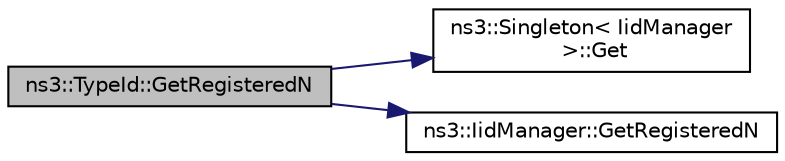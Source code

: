 digraph "ns3::TypeId::GetRegisteredN"
{
 // LATEX_PDF_SIZE
  edge [fontname="Helvetica",fontsize="10",labelfontname="Helvetica",labelfontsize="10"];
  node [fontname="Helvetica",fontsize="10",shape=record];
  rankdir="LR";
  Node1 [label="ns3::TypeId::GetRegisteredN",height=0.2,width=0.4,color="black", fillcolor="grey75", style="filled", fontcolor="black",tooltip="Get the number of registered TypeIds."];
  Node1 -> Node2 [color="midnightblue",fontsize="10",style="solid",fontname="Helvetica"];
  Node2 [label="ns3::Singleton\< IidManager\l \>::Get",height=0.2,width=0.4,color="black", fillcolor="white", style="filled",URL="$classns3_1_1_singleton.html#a80a2cd3c25a27ea72add7a9f7a141ffa",tooltip="Get a pointer to the singleton instance."];
  Node1 -> Node3 [color="midnightblue",fontsize="10",style="solid",fontname="Helvetica"];
  Node3 [label="ns3::IidManager::GetRegisteredN",height=0.2,width=0.4,color="black", fillcolor="white", style="filled",URL="$classns3_1_1_iid_manager.html#a146b50d476ac73ff2525c1308f1bdef4",tooltip="Get the total number of type ids."];
}
